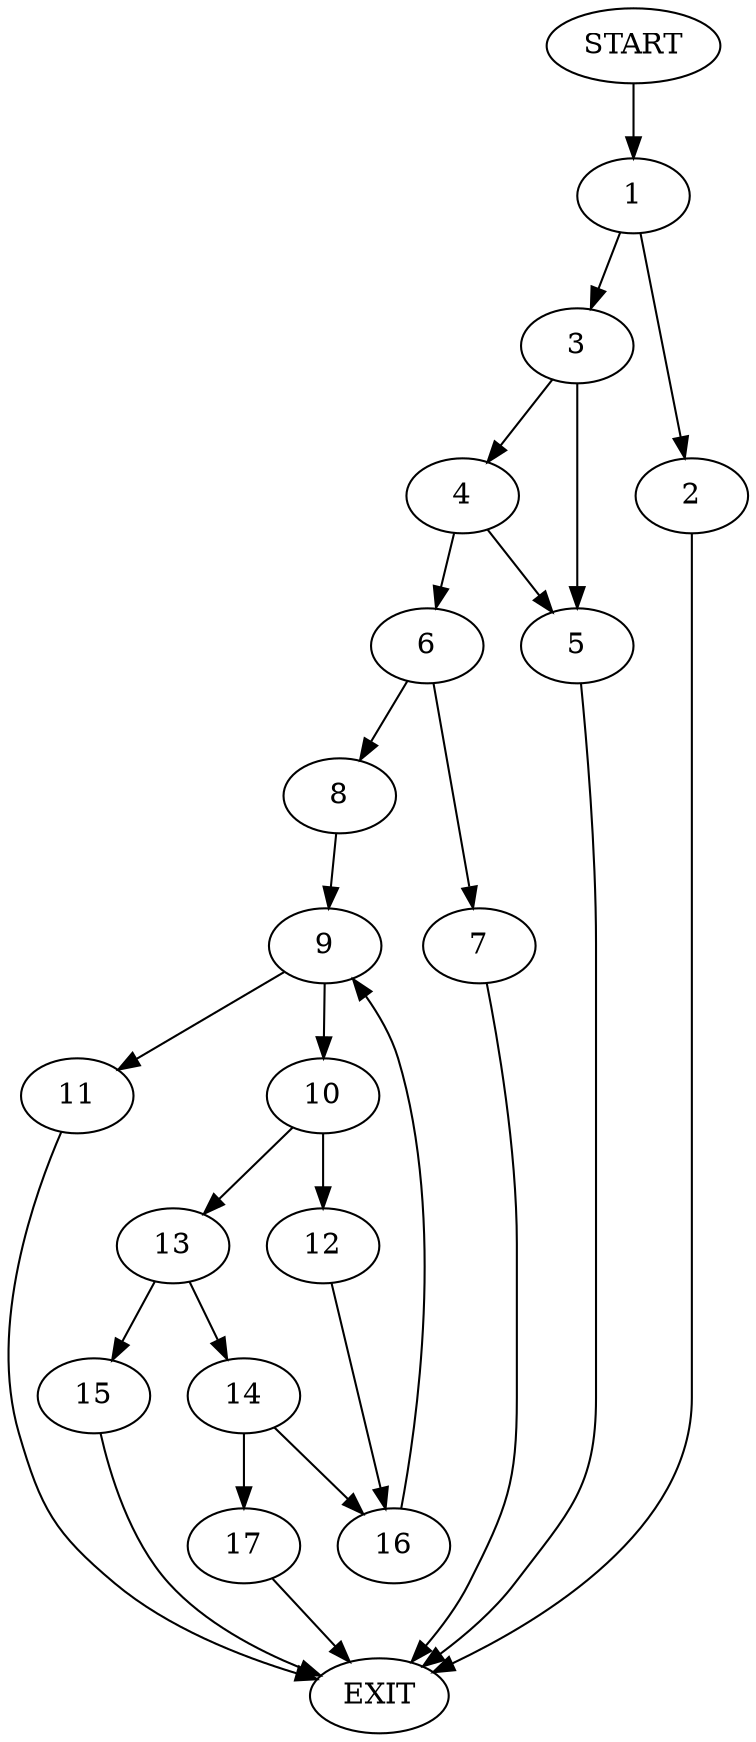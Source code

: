 digraph {
0 [label="START"]
18 [label="EXIT"]
0 -> 1
1 -> 2
1 -> 3
3 -> 4
3 -> 5
2 -> 18
5 -> 18
4 -> 5
4 -> 6
6 -> 7
6 -> 8
8 -> 9
7 -> 18
9 -> 10
9 -> 11
11 -> 18
10 -> 12
10 -> 13
13 -> 14
13 -> 15
12 -> 16
16 -> 9
14 -> 16
14 -> 17
15 -> 18
17 -> 18
}
